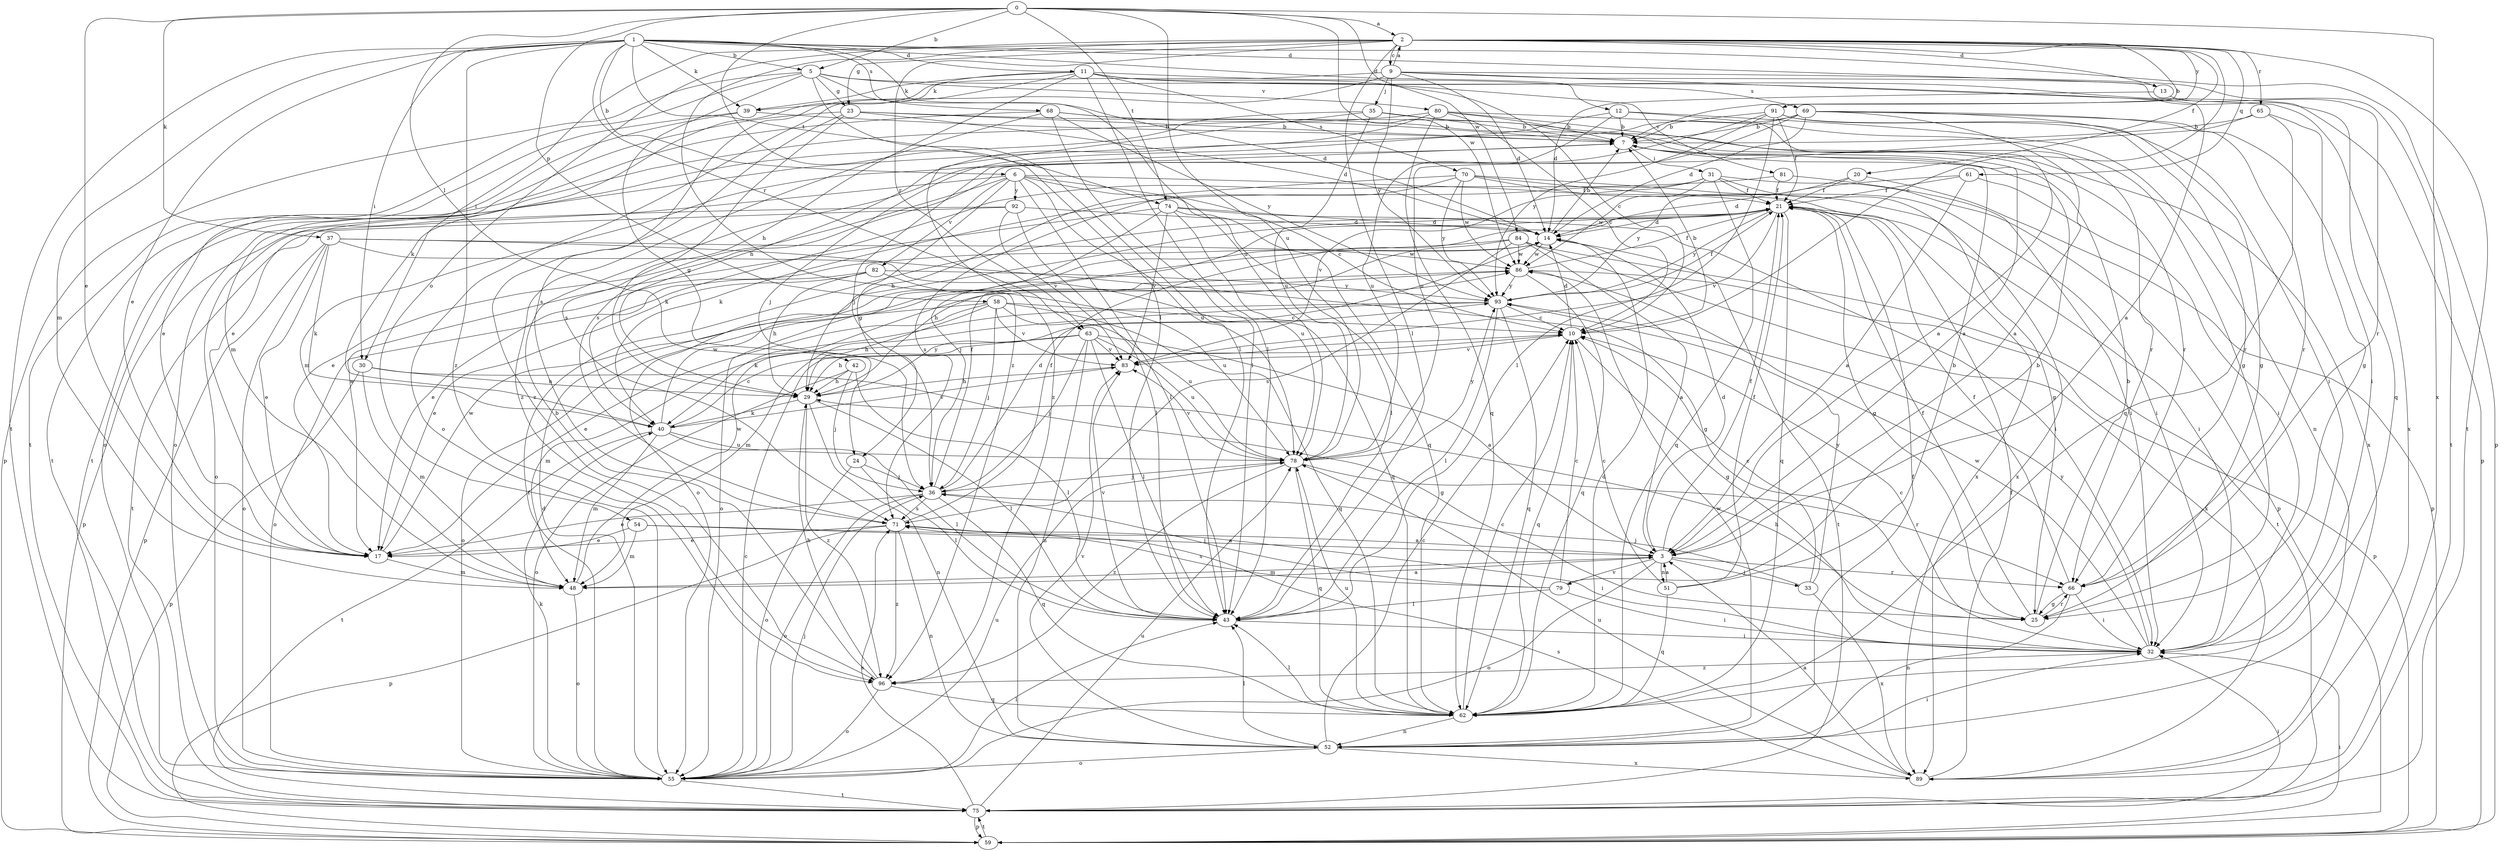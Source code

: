 strict digraph  {
0;
1;
2;
3;
5;
6;
7;
9;
10;
11;
12;
13;
14;
17;
20;
21;
23;
24;
25;
29;
30;
31;
32;
33;
35;
36;
37;
39;
40;
42;
43;
48;
51;
52;
54;
55;
58;
59;
61;
62;
63;
65;
66;
68;
69;
70;
71;
74;
75;
78;
79;
80;
81;
82;
83;
84;
86;
89;
91;
92;
93;
96;
0 -> 2  [label=a];
0 -> 5  [label=b];
0 -> 17  [label=e];
0 -> 37  [label=k];
0 -> 42  [label=l];
0 -> 43  [label=l];
0 -> 58  [label=p];
0 -> 74  [label=t];
0 -> 78  [label=u];
0 -> 84  [label=w];
0 -> 86  [label=w];
0 -> 89  [label=x];
1 -> 5  [label=b];
1 -> 6  [label=b];
1 -> 11  [label=d];
1 -> 12  [label=d];
1 -> 13  [label=d];
1 -> 17  [label=e];
1 -> 30  [label=i];
1 -> 39  [label=k];
1 -> 48  [label=m];
1 -> 59  [label=p];
1 -> 63  [label=r];
1 -> 68  [label=s];
1 -> 74  [label=t];
1 -> 75  [label=t];
1 -> 78  [label=u];
1 -> 96  [label=z];
2 -> 7  [label=b];
2 -> 9  [label=c];
2 -> 10  [label=c];
2 -> 13  [label=d];
2 -> 20  [label=f];
2 -> 23  [label=g];
2 -> 30  [label=i];
2 -> 43  [label=l];
2 -> 54  [label=o];
2 -> 61  [label=q];
2 -> 63  [label=r];
2 -> 65  [label=r];
2 -> 75  [label=t];
2 -> 91  [label=y];
2 -> 96  [label=z];
3 -> 14  [label=d];
3 -> 21  [label=f];
3 -> 33  [label=j];
3 -> 48  [label=m];
3 -> 51  [label=n];
3 -> 55  [label=o];
3 -> 66  [label=r];
3 -> 79  [label=v];
5 -> 14  [label=d];
5 -> 23  [label=g];
5 -> 24  [label=g];
5 -> 43  [label=l];
5 -> 59  [label=p];
5 -> 75  [label=t];
5 -> 80  [label=v];
5 -> 81  [label=v];
6 -> 10  [label=c];
6 -> 17  [label=e];
6 -> 24  [label=g];
6 -> 43  [label=l];
6 -> 55  [label=o];
6 -> 62  [label=q];
6 -> 78  [label=u];
6 -> 82  [label=v];
6 -> 89  [label=x];
6 -> 92  [label=y];
7 -> 31  [label=i];
7 -> 48  [label=m];
9 -> 2  [label=a];
9 -> 3  [label=a];
9 -> 14  [label=d];
9 -> 35  [label=j];
9 -> 39  [label=k];
9 -> 55  [label=o];
9 -> 62  [label=q];
9 -> 75  [label=t];
9 -> 93  [label=y];
10 -> 7  [label=b];
10 -> 14  [label=d];
10 -> 25  [label=g];
10 -> 62  [label=q];
10 -> 83  [label=v];
11 -> 10  [label=c];
11 -> 29  [label=h];
11 -> 39  [label=k];
11 -> 40  [label=k];
11 -> 43  [label=l];
11 -> 59  [label=p];
11 -> 69  [label=s];
11 -> 70  [label=s];
11 -> 71  [label=s];
11 -> 89  [label=x];
12 -> 7  [label=b];
12 -> 25  [label=g];
12 -> 36  [label=j];
12 -> 52  [label=n];
12 -> 78  [label=u];
13 -> 14  [label=d];
13 -> 66  [label=r];
14 -> 7  [label=b];
14 -> 55  [label=o];
14 -> 75  [label=t];
14 -> 86  [label=w];
17 -> 48  [label=m];
17 -> 86  [label=w];
20 -> 21  [label=f];
20 -> 59  [label=p];
20 -> 93  [label=y];
21 -> 14  [label=d];
21 -> 25  [label=g];
21 -> 32  [label=i];
21 -> 55  [label=o];
21 -> 62  [label=q];
21 -> 83  [label=v];
21 -> 93  [label=y];
23 -> 7  [label=b];
23 -> 14  [label=d];
23 -> 48  [label=m];
23 -> 66  [label=r];
23 -> 71  [label=s];
23 -> 96  [label=z];
24 -> 36  [label=j];
24 -> 43  [label=l];
24 -> 55  [label=o];
25 -> 7  [label=b];
25 -> 21  [label=f];
25 -> 66  [label=r];
29 -> 40  [label=k];
29 -> 43  [label=l];
29 -> 52  [label=n];
29 -> 93  [label=y];
29 -> 96  [label=z];
30 -> 25  [label=g];
30 -> 29  [label=h];
30 -> 48  [label=m];
30 -> 59  [label=p];
31 -> 21  [label=f];
31 -> 25  [label=g];
31 -> 40  [label=k];
31 -> 59  [label=p];
31 -> 62  [label=q];
31 -> 83  [label=v];
31 -> 86  [label=w];
32 -> 10  [label=c];
32 -> 29  [label=h];
32 -> 86  [label=w];
32 -> 93  [label=y];
32 -> 96  [label=z];
33 -> 10  [label=c];
33 -> 36  [label=j];
33 -> 89  [label=x];
33 -> 93  [label=y];
35 -> 3  [label=a];
35 -> 7  [label=b];
35 -> 17  [label=e];
35 -> 78  [label=u];
35 -> 96  [label=z];
36 -> 14  [label=d];
36 -> 17  [label=e];
36 -> 21  [label=f];
36 -> 55  [label=o];
36 -> 62  [label=q];
36 -> 71  [label=s];
37 -> 17  [label=e];
37 -> 25  [label=g];
37 -> 40  [label=k];
37 -> 55  [label=o];
37 -> 59  [label=p];
37 -> 62  [label=q];
37 -> 86  [label=w];
39 -> 7  [label=b];
39 -> 17  [label=e];
39 -> 75  [label=t];
40 -> 10  [label=c];
40 -> 43  [label=l];
40 -> 48  [label=m];
40 -> 75  [label=t];
40 -> 78  [label=u];
40 -> 83  [label=v];
40 -> 86  [label=w];
42 -> 29  [label=h];
42 -> 36  [label=j];
42 -> 43  [label=l];
42 -> 55  [label=o];
43 -> 32  [label=i];
43 -> 83  [label=v];
48 -> 3  [label=a];
48 -> 55  [label=o];
48 -> 86  [label=w];
51 -> 3  [label=a];
51 -> 7  [label=b];
51 -> 10  [label=c];
51 -> 21  [label=f];
51 -> 62  [label=q];
52 -> 10  [label=c];
52 -> 21  [label=f];
52 -> 32  [label=i];
52 -> 43  [label=l];
52 -> 55  [label=o];
52 -> 83  [label=v];
52 -> 86  [label=w];
52 -> 89  [label=x];
54 -> 3  [label=a];
54 -> 17  [label=e];
54 -> 32  [label=i];
54 -> 48  [label=m];
55 -> 10  [label=c];
55 -> 14  [label=d];
55 -> 21  [label=f];
55 -> 36  [label=j];
55 -> 40  [label=k];
55 -> 43  [label=l];
55 -> 75  [label=t];
55 -> 78  [label=u];
58 -> 10  [label=c];
58 -> 17  [label=e];
58 -> 29  [label=h];
58 -> 36  [label=j];
58 -> 55  [label=o];
58 -> 62  [label=q];
58 -> 78  [label=u];
58 -> 83  [label=v];
59 -> 32  [label=i];
59 -> 75  [label=t];
61 -> 3  [label=a];
61 -> 14  [label=d];
61 -> 21  [label=f];
61 -> 32  [label=i];
62 -> 10  [label=c];
62 -> 14  [label=d];
62 -> 43  [label=l];
62 -> 52  [label=n];
62 -> 78  [label=u];
63 -> 3  [label=a];
63 -> 29  [label=h];
63 -> 36  [label=j];
63 -> 43  [label=l];
63 -> 48  [label=m];
63 -> 52  [label=n];
63 -> 78  [label=u];
63 -> 83  [label=v];
65 -> 7  [label=b];
65 -> 25  [label=g];
65 -> 62  [label=q];
65 -> 78  [label=u];
66 -> 21  [label=f];
66 -> 25  [label=g];
66 -> 32  [label=i];
66 -> 52  [label=n];
68 -> 7  [label=b];
68 -> 43  [label=l];
68 -> 55  [label=o];
68 -> 89  [label=x];
68 -> 93  [label=y];
68 -> 96  [label=z];
69 -> 3  [label=a];
69 -> 7  [label=b];
69 -> 14  [label=d];
69 -> 25  [label=g];
69 -> 32  [label=i];
69 -> 55  [label=o];
69 -> 66  [label=r];
69 -> 71  [label=s];
70 -> 21  [label=f];
70 -> 29  [label=h];
70 -> 32  [label=i];
70 -> 71  [label=s];
70 -> 86  [label=w];
70 -> 89  [label=x];
70 -> 93  [label=y];
71 -> 3  [label=a];
71 -> 17  [label=e];
71 -> 21  [label=f];
71 -> 52  [label=n];
71 -> 59  [label=p];
71 -> 96  [label=z];
74 -> 14  [label=d];
74 -> 17  [label=e];
74 -> 32  [label=i];
74 -> 36  [label=j];
74 -> 43  [label=l];
74 -> 78  [label=u];
74 -> 83  [label=v];
75 -> 32  [label=i];
75 -> 59  [label=p];
75 -> 71  [label=s];
75 -> 78  [label=u];
78 -> 36  [label=j];
78 -> 62  [label=q];
78 -> 66  [label=r];
78 -> 83  [label=v];
78 -> 93  [label=y];
78 -> 96  [label=z];
79 -> 7  [label=b];
79 -> 10  [label=c];
79 -> 32  [label=i];
79 -> 36  [label=j];
79 -> 43  [label=l];
79 -> 71  [label=s];
80 -> 3  [label=a];
80 -> 7  [label=b];
80 -> 10  [label=c];
80 -> 29  [label=h];
80 -> 62  [label=q];
80 -> 66  [label=r];
80 -> 75  [label=t];
81 -> 21  [label=f];
81 -> 32  [label=i];
81 -> 40  [label=k];
82 -> 17  [label=e];
82 -> 29  [label=h];
82 -> 55  [label=o];
82 -> 78  [label=u];
82 -> 93  [label=y];
83 -> 29  [label=h];
84 -> 3  [label=a];
84 -> 17  [label=e];
84 -> 29  [label=h];
84 -> 71  [label=s];
84 -> 75  [label=t];
84 -> 86  [label=w];
84 -> 89  [label=x];
86 -> 21  [label=f];
86 -> 59  [label=p];
86 -> 62  [label=q];
86 -> 93  [label=y];
89 -> 3  [label=a];
89 -> 21  [label=f];
89 -> 71  [label=s];
89 -> 78  [label=u];
91 -> 7  [label=b];
91 -> 21  [label=f];
91 -> 32  [label=i];
91 -> 36  [label=j];
91 -> 43  [label=l];
91 -> 66  [label=r];
91 -> 93  [label=y];
92 -> 14  [label=d];
92 -> 43  [label=l];
92 -> 59  [label=p];
92 -> 75  [label=t];
92 -> 83  [label=v];
93 -> 10  [label=c];
93 -> 21  [label=f];
93 -> 40  [label=k];
93 -> 43  [label=l];
93 -> 48  [label=m];
93 -> 62  [label=q];
96 -> 7  [label=b];
96 -> 29  [label=h];
96 -> 55  [label=o];
96 -> 62  [label=q];
}
